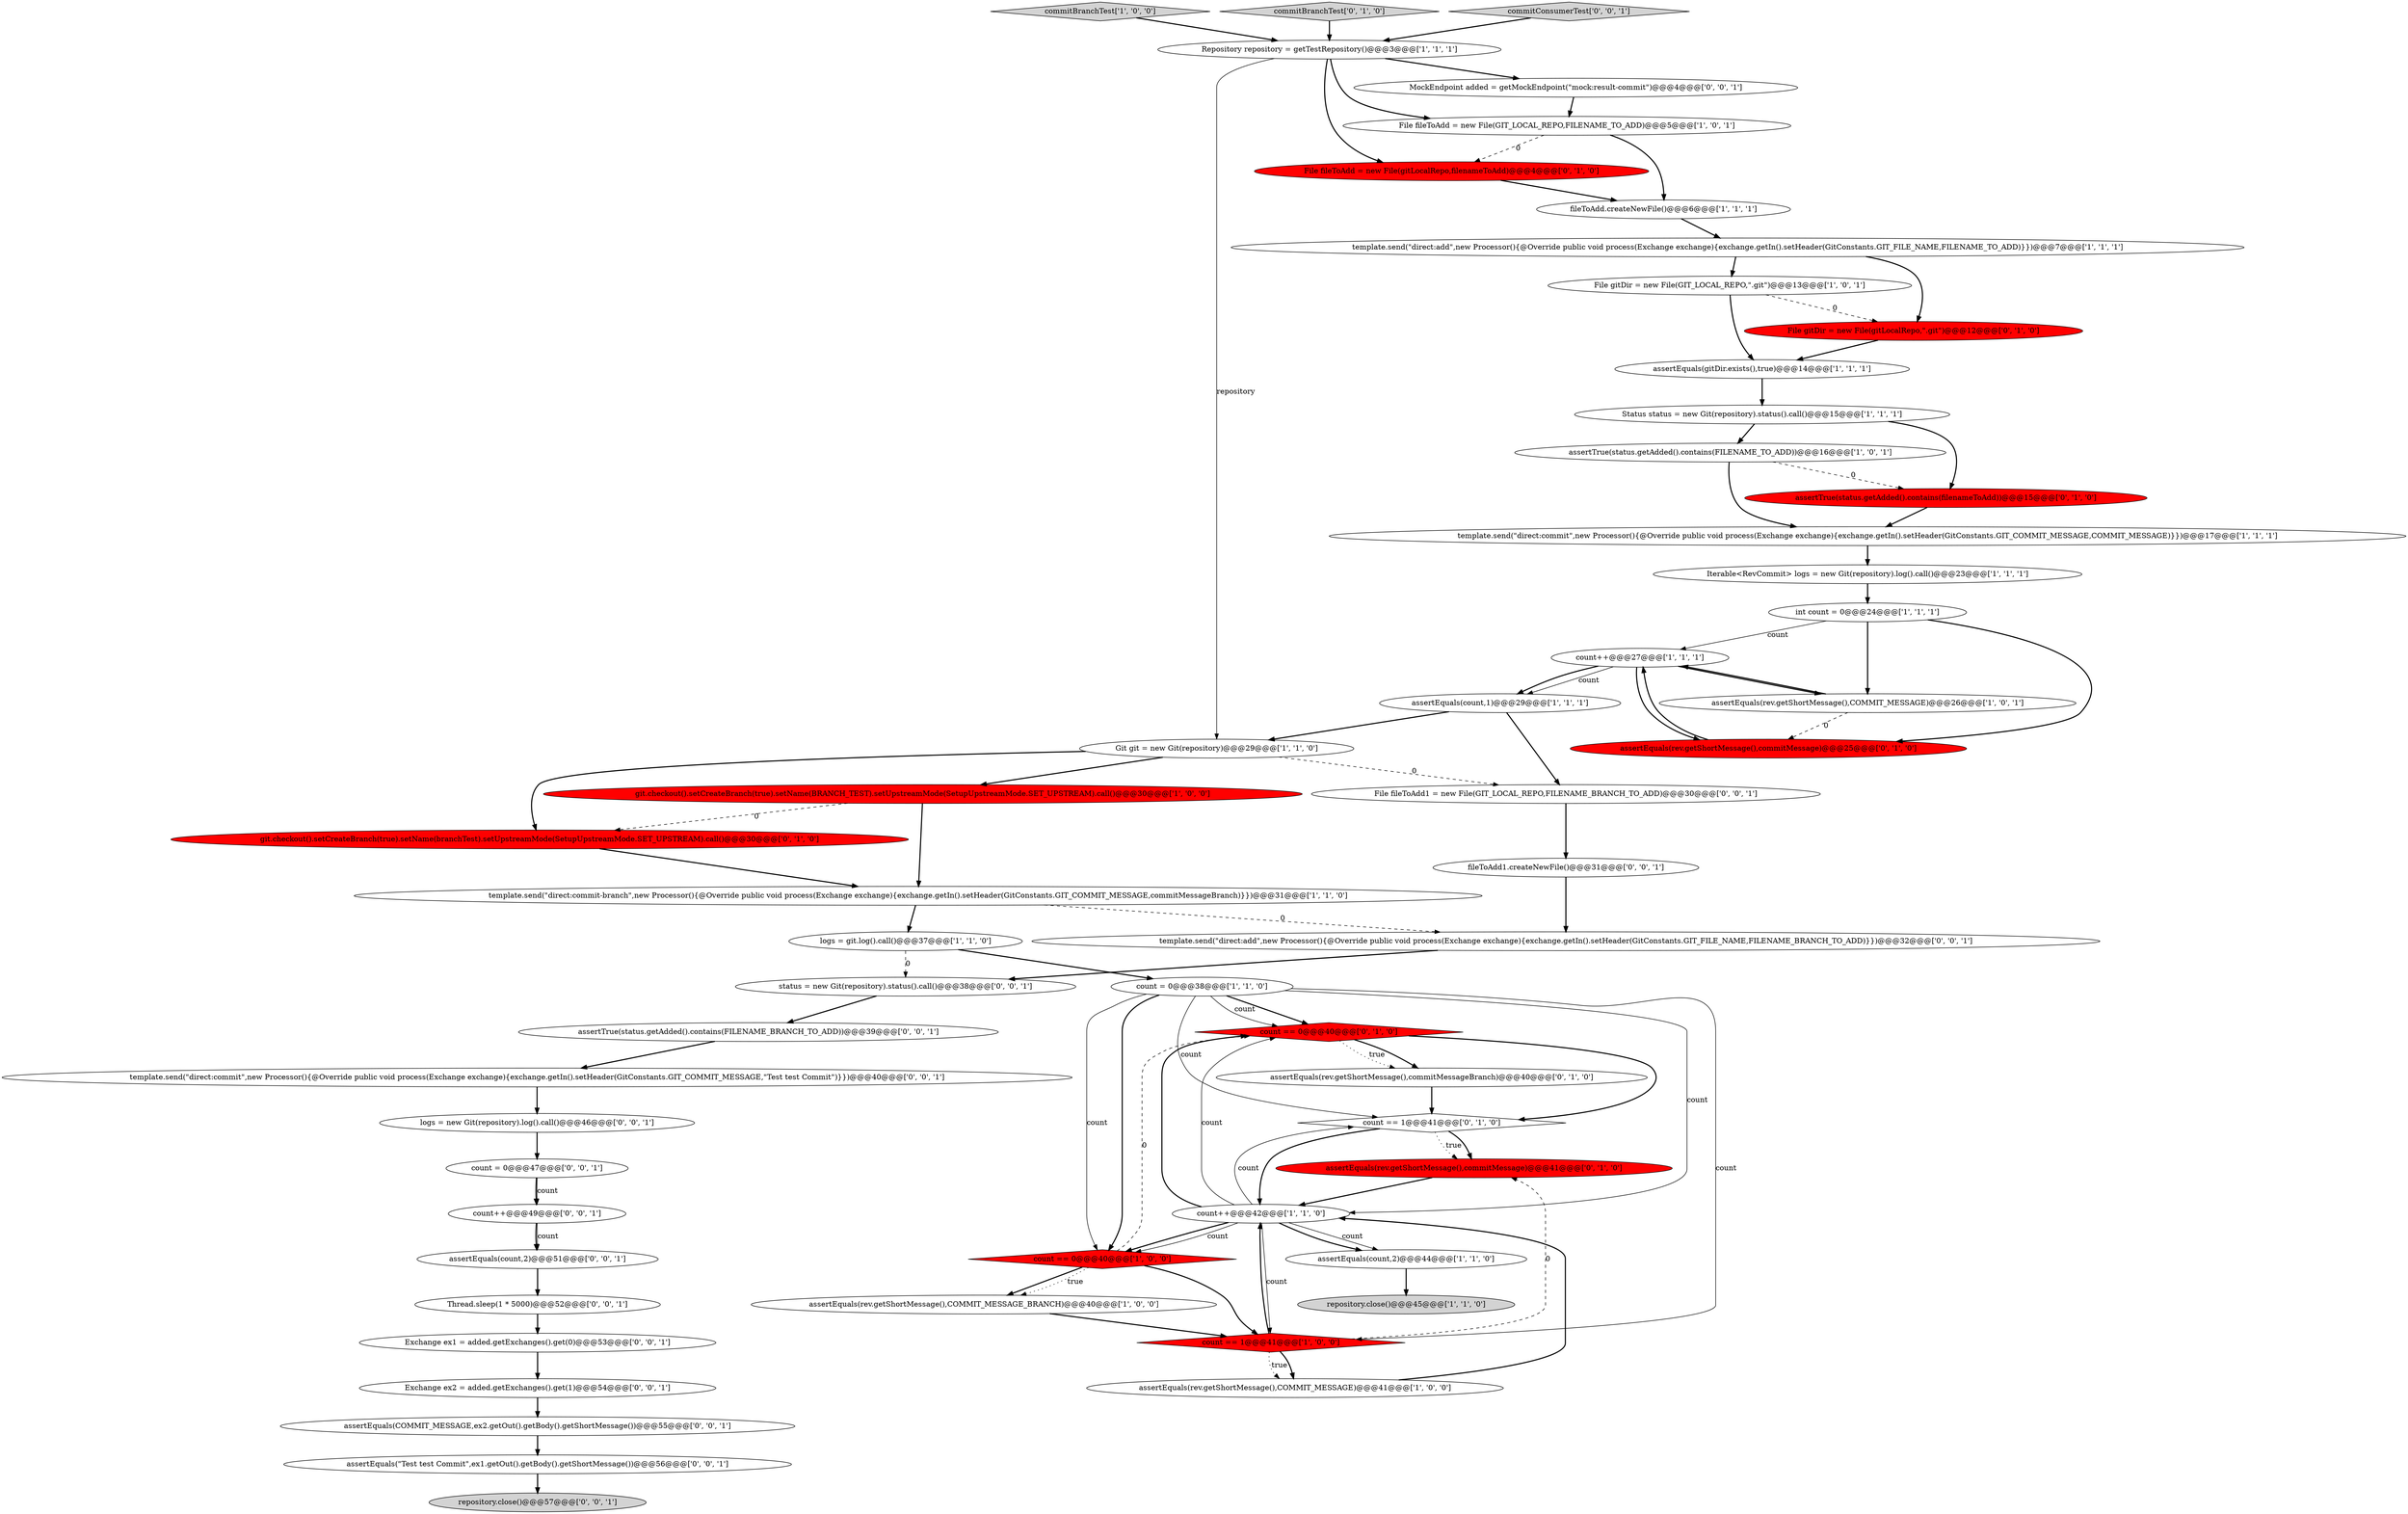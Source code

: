 digraph {
47 [style = filled, label = "assertEquals(COMMIT_MESSAGE,ex2.getOut().getBody().getShortMessage())@@@55@@@['0', '0', '1']", fillcolor = white, shape = ellipse image = "AAA0AAABBB3BBB"];
6 [style = filled, label = "repository.close()@@@45@@@['1', '1', '0']", fillcolor = lightgray, shape = ellipse image = "AAA0AAABBB1BBB"];
16 [style = filled, label = "File gitDir = new File(GIT_LOCAL_REPO,\".git\")@@@13@@@['1', '0', '1']", fillcolor = white, shape = ellipse image = "AAA0AAABBB1BBB"];
36 [style = filled, label = "assertEquals(rev.getShortMessage(),commitMessage)@@@41@@@['0', '1', '0']", fillcolor = red, shape = ellipse image = "AAA1AAABBB2BBB"];
38 [style = filled, label = "count = 0@@@47@@@['0', '0', '1']", fillcolor = white, shape = ellipse image = "AAA0AAABBB3BBB"];
40 [style = filled, label = "status = new Git(repository).status().call()@@@38@@@['0', '0', '1']", fillcolor = white, shape = ellipse image = "AAA0AAABBB3BBB"];
14 [style = filled, label = "assertEquals(rev.getShortMessage(),COMMIT_MESSAGE)@@@41@@@['1', '0', '0']", fillcolor = white, shape = ellipse image = "AAA0AAABBB1BBB"];
10 [style = filled, label = "assertEquals(gitDir.exists(),true)@@@14@@@['1', '1', '1']", fillcolor = white, shape = ellipse image = "AAA0AAABBB1BBB"];
49 [style = filled, label = "MockEndpoint added = getMockEndpoint(\"mock:result-commit\")@@@4@@@['0', '0', '1']", fillcolor = white, shape = ellipse image = "AAA0AAABBB3BBB"];
19 [style = filled, label = "template.send(\"direct:add\",new Processor(){@Override public void process(Exchange exchange){exchange.getIn().setHeader(GitConstants.GIT_FILE_NAME,FILENAME_TO_ADD)}})@@@7@@@['1', '1', '1']", fillcolor = white, shape = ellipse image = "AAA0AAABBB1BBB"];
43 [style = filled, label = "assertTrue(status.getAdded().contains(FILENAME_BRANCH_TO_ADD))@@@39@@@['0', '0', '1']", fillcolor = white, shape = ellipse image = "AAA0AAABBB3BBB"];
15 [style = filled, label = "File fileToAdd = new File(GIT_LOCAL_REPO,FILENAME_TO_ADD)@@@5@@@['1', '0', '1']", fillcolor = white, shape = ellipse image = "AAA0AAABBB1BBB"];
52 [style = filled, label = "count++@@@49@@@['0', '0', '1']", fillcolor = white, shape = ellipse image = "AAA0AAABBB3BBB"];
33 [style = filled, label = "count == 0@@@40@@@['0', '1', '0']", fillcolor = red, shape = diamond image = "AAA1AAABBB2BBB"];
48 [style = filled, label = "assertEquals(count,2)@@@51@@@['0', '0', '1']", fillcolor = white, shape = ellipse image = "AAA0AAABBB3BBB"];
50 [style = filled, label = "File fileToAdd1 = new File(GIT_LOCAL_REPO,FILENAME_BRANCH_TO_ADD)@@@30@@@['0', '0', '1']", fillcolor = white, shape = ellipse image = "AAA0AAABBB3BBB"];
3 [style = filled, label = "count = 0@@@38@@@['1', '1', '0']", fillcolor = white, shape = ellipse image = "AAA0AAABBB1BBB"];
2 [style = filled, label = "commitBranchTest['1', '0', '0']", fillcolor = lightgray, shape = diamond image = "AAA0AAABBB1BBB"];
0 [style = filled, label = "git.checkout().setCreateBranch(true).setName(BRANCH_TEST).setUpstreamMode(SetupUpstreamMode.SET_UPSTREAM).call()@@@30@@@['1', '0', '0']", fillcolor = red, shape = ellipse image = "AAA1AAABBB1BBB"];
42 [style = filled, label = "template.send(\"direct:add\",new Processor(){@Override public void process(Exchange exchange){exchange.getIn().setHeader(GitConstants.GIT_FILE_NAME,FILENAME_BRANCH_TO_ADD)}})@@@32@@@['0', '0', '1']", fillcolor = white, shape = ellipse image = "AAA0AAABBB3BBB"];
27 [style = filled, label = "commitBranchTest['0', '1', '0']", fillcolor = lightgray, shape = diamond image = "AAA0AAABBB2BBB"];
53 [style = filled, label = "Exchange ex2 = added.getExchanges().get(1)@@@54@@@['0', '0', '1']", fillcolor = white, shape = ellipse image = "AAA0AAABBB3BBB"];
12 [style = filled, label = "template.send(\"direct:commit-branch\",new Processor(){@Override public void process(Exchange exchange){exchange.getIn().setHeader(GitConstants.GIT_COMMIT_MESSAGE,commitMessageBranch)}})@@@31@@@['1', '1', '0']", fillcolor = white, shape = ellipse image = "AAA0AAABBB1BBB"];
13 [style = filled, label = "logs = git.log().call()@@@37@@@['1', '1', '0']", fillcolor = white, shape = ellipse image = "AAA0AAABBB1BBB"];
18 [style = filled, label = "count == 1@@@41@@@['1', '0', '0']", fillcolor = red, shape = diamond image = "AAA1AAABBB1BBB"];
23 [style = filled, label = "count++@@@27@@@['1', '1', '1']", fillcolor = white, shape = ellipse image = "AAA0AAABBB1BBB"];
8 [style = filled, label = "assertEquals(rev.getShortMessage(),COMMIT_MESSAGE_BRANCH)@@@40@@@['1', '0', '0']", fillcolor = white, shape = ellipse image = "AAA0AAABBB1BBB"];
29 [style = filled, label = "File fileToAdd = new File(gitLocalRepo,filenameToAdd)@@@4@@@['0', '1', '0']", fillcolor = red, shape = ellipse image = "AAA1AAABBB2BBB"];
31 [style = filled, label = "assertEquals(rev.getShortMessage(),commitMessageBranch)@@@40@@@['0', '1', '0']", fillcolor = white, shape = ellipse image = "AAA0AAABBB2BBB"];
41 [style = filled, label = "logs = new Git(repository).log().call()@@@46@@@['0', '0', '1']", fillcolor = white, shape = ellipse image = "AAA0AAABBB3BBB"];
44 [style = filled, label = "assertEquals(\"Test test Commit\",ex1.getOut().getBody().getShortMessage())@@@56@@@['0', '0', '1']", fillcolor = white, shape = ellipse image = "AAA0AAABBB3BBB"];
9 [style = filled, label = "count == 0@@@40@@@['1', '0', '0']", fillcolor = red, shape = diamond image = "AAA1AAABBB1BBB"];
28 [style = filled, label = "assertEquals(rev.getShortMessage(),commitMessage)@@@25@@@['0', '1', '0']", fillcolor = red, shape = ellipse image = "AAA1AAABBB2BBB"];
46 [style = filled, label = "Thread.sleep(1 * 5000)@@@52@@@['0', '0', '1']", fillcolor = white, shape = ellipse image = "AAA0AAABBB3BBB"];
35 [style = filled, label = "File gitDir = new File(gitLocalRepo,\".git\")@@@12@@@['0', '1', '0']", fillcolor = red, shape = ellipse image = "AAA1AAABBB2BBB"];
5 [style = filled, label = "assertEquals(count,1)@@@29@@@['1', '1', '1']", fillcolor = white, shape = ellipse image = "AAA0AAABBB1BBB"];
26 [style = filled, label = "Status status = new Git(repository).status().call()@@@15@@@['1', '1', '1']", fillcolor = white, shape = ellipse image = "AAA0AAABBB1BBB"];
11 [style = filled, label = "fileToAdd.createNewFile()@@@6@@@['1', '1', '1']", fillcolor = white, shape = ellipse image = "AAA0AAABBB1BBB"];
17 [style = filled, label = "Iterable<RevCommit> logs = new Git(repository).log().call()@@@23@@@['1', '1', '1']", fillcolor = white, shape = ellipse image = "AAA0AAABBB1BBB"];
45 [style = filled, label = "repository.close()@@@57@@@['0', '0', '1']", fillcolor = lightgray, shape = ellipse image = "AAA0AAABBB3BBB"];
37 [style = filled, label = "commitConsumerTest['0', '0', '1']", fillcolor = lightgray, shape = diamond image = "AAA0AAABBB3BBB"];
21 [style = filled, label = "Git git = new Git(repository)@@@29@@@['1', '1', '0']", fillcolor = white, shape = ellipse image = "AAA0AAABBB1BBB"];
54 [style = filled, label = "fileToAdd1.createNewFile()@@@31@@@['0', '0', '1']", fillcolor = white, shape = ellipse image = "AAA0AAABBB3BBB"];
51 [style = filled, label = "Exchange ex1 = added.getExchanges().get(0)@@@53@@@['0', '0', '1']", fillcolor = white, shape = ellipse image = "AAA0AAABBB3BBB"];
4 [style = filled, label = "assertTrue(status.getAdded().contains(FILENAME_TO_ADD))@@@16@@@['1', '0', '1']", fillcolor = white, shape = ellipse image = "AAA0AAABBB1BBB"];
39 [style = filled, label = "template.send(\"direct:commit\",new Processor(){@Override public void process(Exchange exchange){exchange.getIn().setHeader(GitConstants.GIT_COMMIT_MESSAGE,\"Test test Commit\")}})@@@40@@@['0', '0', '1']", fillcolor = white, shape = ellipse image = "AAA0AAABBB3BBB"];
34 [style = filled, label = "git.checkout().setCreateBranch(true).setName(branchTest).setUpstreamMode(SetupUpstreamMode.SET_UPSTREAM).call()@@@30@@@['0', '1', '0']", fillcolor = red, shape = ellipse image = "AAA1AAABBB2BBB"];
20 [style = filled, label = "Repository repository = getTestRepository()@@@3@@@['1', '1', '1']", fillcolor = white, shape = ellipse image = "AAA0AAABBB1BBB"];
22 [style = filled, label = "count++@@@42@@@['1', '1', '0']", fillcolor = white, shape = ellipse image = "AAA0AAABBB1BBB"];
24 [style = filled, label = "int count = 0@@@24@@@['1', '1', '1']", fillcolor = white, shape = ellipse image = "AAA0AAABBB1BBB"];
1 [style = filled, label = "assertEquals(count,2)@@@44@@@['1', '1', '0']", fillcolor = white, shape = ellipse image = "AAA0AAABBB1BBB"];
25 [style = filled, label = "assertEquals(rev.getShortMessage(),COMMIT_MESSAGE)@@@26@@@['1', '0', '1']", fillcolor = white, shape = ellipse image = "AAA0AAABBB1BBB"];
7 [style = filled, label = "template.send(\"direct:commit\",new Processor(){@Override public void process(Exchange exchange){exchange.getIn().setHeader(GitConstants.GIT_COMMIT_MESSAGE,COMMIT_MESSAGE)}})@@@17@@@['1', '1', '1']", fillcolor = white, shape = ellipse image = "AAA0AAABBB1BBB"];
30 [style = filled, label = "assertTrue(status.getAdded().contains(filenameToAdd))@@@15@@@['0', '1', '0']", fillcolor = red, shape = ellipse image = "AAA1AAABBB2BBB"];
32 [style = filled, label = "count == 1@@@41@@@['0', '1', '0']", fillcolor = white, shape = diamond image = "AAA0AAABBB2BBB"];
21->50 [style = dashed, label="0"];
32->22 [style = bold, label=""];
38->52 [style = bold, label=""];
16->35 [style = dashed, label="0"];
4->30 [style = dashed, label="0"];
53->47 [style = bold, label=""];
38->52 [style = solid, label="count"];
51->53 [style = bold, label=""];
23->28 [style = bold, label=""];
46->51 [style = bold, label=""];
22->18 [style = solid, label="count"];
18->22 [style = bold, label=""];
15->11 [style = bold, label=""];
0->34 [style = dashed, label="0"];
35->10 [style = bold, label=""];
50->54 [style = bold, label=""];
20->15 [style = bold, label=""];
23->5 [style = solid, label="count"];
24->28 [style = bold, label=""];
23->25 [style = bold, label=""];
22->33 [style = bold, label=""];
2->20 [style = bold, label=""];
21->0 [style = bold, label=""];
22->32 [style = solid, label="count"];
8->18 [style = bold, label=""];
22->9 [style = bold, label=""];
14->22 [style = bold, label=""];
10->26 [style = bold, label=""];
15->29 [style = dashed, label="0"];
3->33 [style = bold, label=""];
13->40 [style = dashed, label="0"];
32->36 [style = dotted, label="true"];
9->8 [style = bold, label=""];
26->4 [style = bold, label=""];
42->40 [style = bold, label=""];
9->8 [style = dotted, label="true"];
5->21 [style = bold, label=""];
30->7 [style = bold, label=""];
52->48 [style = bold, label=""];
32->36 [style = bold, label=""];
47->44 [style = bold, label=""];
39->41 [style = bold, label=""];
41->38 [style = bold, label=""];
3->18 [style = solid, label="count"];
3->33 [style = solid, label="count"];
52->48 [style = solid, label="count"];
44->45 [style = bold, label=""];
27->20 [style = bold, label=""];
22->33 [style = solid, label="count"];
29->11 [style = bold, label=""];
33->31 [style = dotted, label="true"];
7->17 [style = bold, label=""];
23->5 [style = bold, label=""];
31->32 [style = bold, label=""];
0->12 [style = bold, label=""];
21->34 [style = bold, label=""];
3->9 [style = solid, label="count"];
4->7 [style = bold, label=""];
19->16 [style = bold, label=""];
54->42 [style = bold, label=""];
48->46 [style = bold, label=""];
3->9 [style = bold, label=""];
12->13 [style = bold, label=""];
22->1 [style = solid, label="count"];
1->6 [style = bold, label=""];
12->42 [style = dashed, label="0"];
9->18 [style = bold, label=""];
28->23 [style = bold, label=""];
24->25 [style = bold, label=""];
18->36 [style = dashed, label="0"];
19->35 [style = bold, label=""];
49->15 [style = bold, label=""];
20->49 [style = bold, label=""];
33->32 [style = bold, label=""];
22->1 [style = bold, label=""];
40->43 [style = bold, label=""];
43->39 [style = bold, label=""];
20->29 [style = bold, label=""];
16->10 [style = bold, label=""];
25->23 [style = bold, label=""];
37->20 [style = bold, label=""];
3->22 [style = solid, label="count"];
11->19 [style = bold, label=""];
34->12 [style = bold, label=""];
18->14 [style = dotted, label="true"];
24->23 [style = solid, label="count"];
3->32 [style = solid, label="count"];
9->33 [style = dashed, label="0"];
26->30 [style = bold, label=""];
17->24 [style = bold, label=""];
13->3 [style = bold, label=""];
22->9 [style = solid, label="count"];
33->31 [style = bold, label=""];
25->28 [style = dashed, label="0"];
5->50 [style = bold, label=""];
18->14 [style = bold, label=""];
20->21 [style = solid, label="repository"];
36->22 [style = bold, label=""];
}
